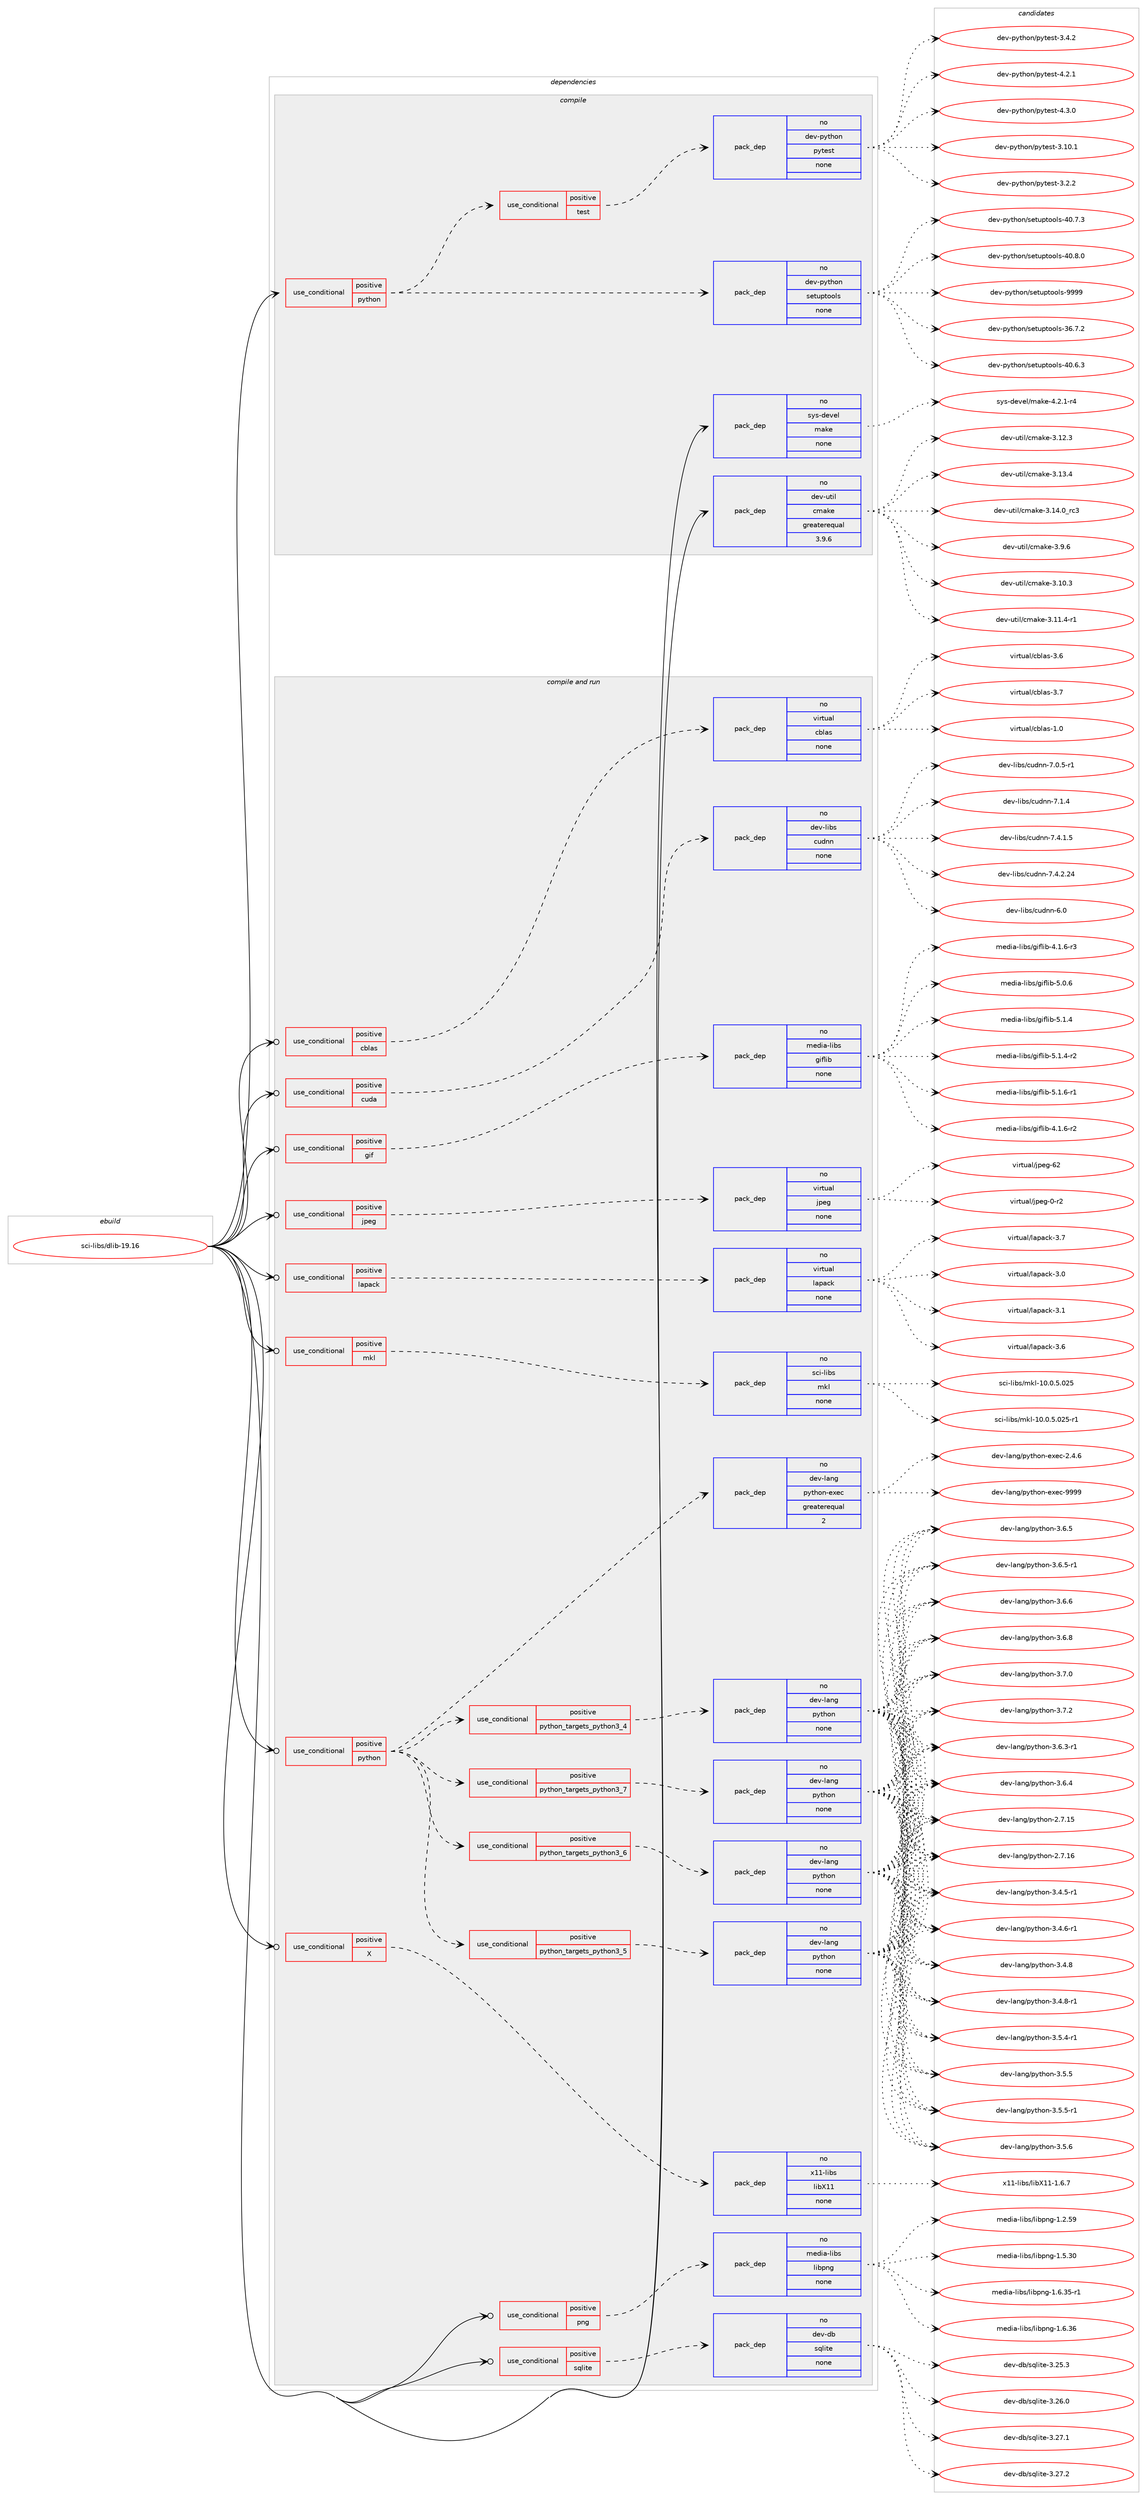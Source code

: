 digraph prolog {

# *************
# Graph options
# *************

newrank=true;
concentrate=true;
compound=true;
graph [rankdir=LR,fontname=Helvetica,fontsize=10,ranksep=1.5];#, ranksep=2.5, nodesep=0.2];
edge  [arrowhead=vee];
node  [fontname=Helvetica,fontsize=10];

# **********
# The ebuild
# **********

subgraph cluster_leftcol {
color=gray;
rank=same;
label=<<i>ebuild</i>>;
id [label="sci-libs/dlib-19.16", color=red, width=4, href="../sci-libs/dlib-19.16.svg"];
}

# ****************
# The dependencies
# ****************

subgraph cluster_midcol {
color=gray;
label=<<i>dependencies</i>>;
subgraph cluster_compile {
fillcolor="#eeeeee";
style=filled;
label=<<i>compile</i>>;
subgraph cond453194 {
dependency1692917 [label=<<TABLE BORDER="0" CELLBORDER="1" CELLSPACING="0" CELLPADDING="4"><TR><TD ROWSPAN="3" CELLPADDING="10">use_conditional</TD></TR><TR><TD>positive</TD></TR><TR><TD>python</TD></TR></TABLE>>, shape=none, color=red];
subgraph pack1211989 {
dependency1692918 [label=<<TABLE BORDER="0" CELLBORDER="1" CELLSPACING="0" CELLPADDING="4" WIDTH="220"><TR><TD ROWSPAN="6" CELLPADDING="30">pack_dep</TD></TR><TR><TD WIDTH="110">no</TD></TR><TR><TD>dev-python</TD></TR><TR><TD>setuptools</TD></TR><TR><TD>none</TD></TR><TR><TD></TD></TR></TABLE>>, shape=none, color=blue];
}
dependency1692917:e -> dependency1692918:w [weight=20,style="dashed",arrowhead="vee"];
subgraph cond453195 {
dependency1692919 [label=<<TABLE BORDER="0" CELLBORDER="1" CELLSPACING="0" CELLPADDING="4"><TR><TD ROWSPAN="3" CELLPADDING="10">use_conditional</TD></TR><TR><TD>positive</TD></TR><TR><TD>test</TD></TR></TABLE>>, shape=none, color=red];
subgraph pack1211990 {
dependency1692920 [label=<<TABLE BORDER="0" CELLBORDER="1" CELLSPACING="0" CELLPADDING="4" WIDTH="220"><TR><TD ROWSPAN="6" CELLPADDING="30">pack_dep</TD></TR><TR><TD WIDTH="110">no</TD></TR><TR><TD>dev-python</TD></TR><TR><TD>pytest</TD></TR><TR><TD>none</TD></TR><TR><TD></TD></TR></TABLE>>, shape=none, color=blue];
}
dependency1692919:e -> dependency1692920:w [weight=20,style="dashed",arrowhead="vee"];
}
dependency1692917:e -> dependency1692919:w [weight=20,style="dashed",arrowhead="vee"];
}
id:e -> dependency1692917:w [weight=20,style="solid",arrowhead="vee"];
subgraph pack1211991 {
dependency1692921 [label=<<TABLE BORDER="0" CELLBORDER="1" CELLSPACING="0" CELLPADDING="4" WIDTH="220"><TR><TD ROWSPAN="6" CELLPADDING="30">pack_dep</TD></TR><TR><TD WIDTH="110">no</TD></TR><TR><TD>dev-util</TD></TR><TR><TD>cmake</TD></TR><TR><TD>greaterequal</TD></TR><TR><TD>3.9.6</TD></TR></TABLE>>, shape=none, color=blue];
}
id:e -> dependency1692921:w [weight=20,style="solid",arrowhead="vee"];
subgraph pack1211992 {
dependency1692922 [label=<<TABLE BORDER="0" CELLBORDER="1" CELLSPACING="0" CELLPADDING="4" WIDTH="220"><TR><TD ROWSPAN="6" CELLPADDING="30">pack_dep</TD></TR><TR><TD WIDTH="110">no</TD></TR><TR><TD>sys-devel</TD></TR><TR><TD>make</TD></TR><TR><TD>none</TD></TR><TR><TD></TD></TR></TABLE>>, shape=none, color=blue];
}
id:e -> dependency1692922:w [weight=20,style="solid",arrowhead="vee"];
}
subgraph cluster_compileandrun {
fillcolor="#eeeeee";
style=filled;
label=<<i>compile and run</i>>;
subgraph cond453196 {
dependency1692923 [label=<<TABLE BORDER="0" CELLBORDER="1" CELLSPACING="0" CELLPADDING="4"><TR><TD ROWSPAN="3" CELLPADDING="10">use_conditional</TD></TR><TR><TD>positive</TD></TR><TR><TD>X</TD></TR></TABLE>>, shape=none, color=red];
subgraph pack1211993 {
dependency1692924 [label=<<TABLE BORDER="0" CELLBORDER="1" CELLSPACING="0" CELLPADDING="4" WIDTH="220"><TR><TD ROWSPAN="6" CELLPADDING="30">pack_dep</TD></TR><TR><TD WIDTH="110">no</TD></TR><TR><TD>x11-libs</TD></TR><TR><TD>libX11</TD></TR><TR><TD>none</TD></TR><TR><TD></TD></TR></TABLE>>, shape=none, color=blue];
}
dependency1692923:e -> dependency1692924:w [weight=20,style="dashed",arrowhead="vee"];
}
id:e -> dependency1692923:w [weight=20,style="solid",arrowhead="odotvee"];
subgraph cond453197 {
dependency1692925 [label=<<TABLE BORDER="0" CELLBORDER="1" CELLSPACING="0" CELLPADDING="4"><TR><TD ROWSPAN="3" CELLPADDING="10">use_conditional</TD></TR><TR><TD>positive</TD></TR><TR><TD>cblas</TD></TR></TABLE>>, shape=none, color=red];
subgraph pack1211994 {
dependency1692926 [label=<<TABLE BORDER="0" CELLBORDER="1" CELLSPACING="0" CELLPADDING="4" WIDTH="220"><TR><TD ROWSPAN="6" CELLPADDING="30">pack_dep</TD></TR><TR><TD WIDTH="110">no</TD></TR><TR><TD>virtual</TD></TR><TR><TD>cblas</TD></TR><TR><TD>none</TD></TR><TR><TD></TD></TR></TABLE>>, shape=none, color=blue];
}
dependency1692925:e -> dependency1692926:w [weight=20,style="dashed",arrowhead="vee"];
}
id:e -> dependency1692925:w [weight=20,style="solid",arrowhead="odotvee"];
subgraph cond453198 {
dependency1692927 [label=<<TABLE BORDER="0" CELLBORDER="1" CELLSPACING="0" CELLPADDING="4"><TR><TD ROWSPAN="3" CELLPADDING="10">use_conditional</TD></TR><TR><TD>positive</TD></TR><TR><TD>cuda</TD></TR></TABLE>>, shape=none, color=red];
subgraph pack1211995 {
dependency1692928 [label=<<TABLE BORDER="0" CELLBORDER="1" CELLSPACING="0" CELLPADDING="4" WIDTH="220"><TR><TD ROWSPAN="6" CELLPADDING="30">pack_dep</TD></TR><TR><TD WIDTH="110">no</TD></TR><TR><TD>dev-libs</TD></TR><TR><TD>cudnn</TD></TR><TR><TD>none</TD></TR><TR><TD></TD></TR></TABLE>>, shape=none, color=blue];
}
dependency1692927:e -> dependency1692928:w [weight=20,style="dashed",arrowhead="vee"];
}
id:e -> dependency1692927:w [weight=20,style="solid",arrowhead="odotvee"];
subgraph cond453199 {
dependency1692929 [label=<<TABLE BORDER="0" CELLBORDER="1" CELLSPACING="0" CELLPADDING="4"><TR><TD ROWSPAN="3" CELLPADDING="10">use_conditional</TD></TR><TR><TD>positive</TD></TR><TR><TD>gif</TD></TR></TABLE>>, shape=none, color=red];
subgraph pack1211996 {
dependency1692930 [label=<<TABLE BORDER="0" CELLBORDER="1" CELLSPACING="0" CELLPADDING="4" WIDTH="220"><TR><TD ROWSPAN="6" CELLPADDING="30">pack_dep</TD></TR><TR><TD WIDTH="110">no</TD></TR><TR><TD>media-libs</TD></TR><TR><TD>giflib</TD></TR><TR><TD>none</TD></TR><TR><TD></TD></TR></TABLE>>, shape=none, color=blue];
}
dependency1692929:e -> dependency1692930:w [weight=20,style="dashed",arrowhead="vee"];
}
id:e -> dependency1692929:w [weight=20,style="solid",arrowhead="odotvee"];
subgraph cond453200 {
dependency1692931 [label=<<TABLE BORDER="0" CELLBORDER="1" CELLSPACING="0" CELLPADDING="4"><TR><TD ROWSPAN="3" CELLPADDING="10">use_conditional</TD></TR><TR><TD>positive</TD></TR><TR><TD>jpeg</TD></TR></TABLE>>, shape=none, color=red];
subgraph pack1211997 {
dependency1692932 [label=<<TABLE BORDER="0" CELLBORDER="1" CELLSPACING="0" CELLPADDING="4" WIDTH="220"><TR><TD ROWSPAN="6" CELLPADDING="30">pack_dep</TD></TR><TR><TD WIDTH="110">no</TD></TR><TR><TD>virtual</TD></TR><TR><TD>jpeg</TD></TR><TR><TD>none</TD></TR><TR><TD></TD></TR></TABLE>>, shape=none, color=blue];
}
dependency1692931:e -> dependency1692932:w [weight=20,style="dashed",arrowhead="vee"];
}
id:e -> dependency1692931:w [weight=20,style="solid",arrowhead="odotvee"];
subgraph cond453201 {
dependency1692933 [label=<<TABLE BORDER="0" CELLBORDER="1" CELLSPACING="0" CELLPADDING="4"><TR><TD ROWSPAN="3" CELLPADDING="10">use_conditional</TD></TR><TR><TD>positive</TD></TR><TR><TD>lapack</TD></TR></TABLE>>, shape=none, color=red];
subgraph pack1211998 {
dependency1692934 [label=<<TABLE BORDER="0" CELLBORDER="1" CELLSPACING="0" CELLPADDING="4" WIDTH="220"><TR><TD ROWSPAN="6" CELLPADDING="30">pack_dep</TD></TR><TR><TD WIDTH="110">no</TD></TR><TR><TD>virtual</TD></TR><TR><TD>lapack</TD></TR><TR><TD>none</TD></TR><TR><TD></TD></TR></TABLE>>, shape=none, color=blue];
}
dependency1692933:e -> dependency1692934:w [weight=20,style="dashed",arrowhead="vee"];
}
id:e -> dependency1692933:w [weight=20,style="solid",arrowhead="odotvee"];
subgraph cond453202 {
dependency1692935 [label=<<TABLE BORDER="0" CELLBORDER="1" CELLSPACING="0" CELLPADDING="4"><TR><TD ROWSPAN="3" CELLPADDING="10">use_conditional</TD></TR><TR><TD>positive</TD></TR><TR><TD>mkl</TD></TR></TABLE>>, shape=none, color=red];
subgraph pack1211999 {
dependency1692936 [label=<<TABLE BORDER="0" CELLBORDER="1" CELLSPACING="0" CELLPADDING="4" WIDTH="220"><TR><TD ROWSPAN="6" CELLPADDING="30">pack_dep</TD></TR><TR><TD WIDTH="110">no</TD></TR><TR><TD>sci-libs</TD></TR><TR><TD>mkl</TD></TR><TR><TD>none</TD></TR><TR><TD></TD></TR></TABLE>>, shape=none, color=blue];
}
dependency1692935:e -> dependency1692936:w [weight=20,style="dashed",arrowhead="vee"];
}
id:e -> dependency1692935:w [weight=20,style="solid",arrowhead="odotvee"];
subgraph cond453203 {
dependency1692937 [label=<<TABLE BORDER="0" CELLBORDER="1" CELLSPACING="0" CELLPADDING="4"><TR><TD ROWSPAN="3" CELLPADDING="10">use_conditional</TD></TR><TR><TD>positive</TD></TR><TR><TD>png</TD></TR></TABLE>>, shape=none, color=red];
subgraph pack1212000 {
dependency1692938 [label=<<TABLE BORDER="0" CELLBORDER="1" CELLSPACING="0" CELLPADDING="4" WIDTH="220"><TR><TD ROWSPAN="6" CELLPADDING="30">pack_dep</TD></TR><TR><TD WIDTH="110">no</TD></TR><TR><TD>media-libs</TD></TR><TR><TD>libpng</TD></TR><TR><TD>none</TD></TR><TR><TD></TD></TR></TABLE>>, shape=none, color=blue];
}
dependency1692937:e -> dependency1692938:w [weight=20,style="dashed",arrowhead="vee"];
}
id:e -> dependency1692937:w [weight=20,style="solid",arrowhead="odotvee"];
subgraph cond453204 {
dependency1692939 [label=<<TABLE BORDER="0" CELLBORDER="1" CELLSPACING="0" CELLPADDING="4"><TR><TD ROWSPAN="3" CELLPADDING="10">use_conditional</TD></TR><TR><TD>positive</TD></TR><TR><TD>python</TD></TR></TABLE>>, shape=none, color=red];
subgraph cond453205 {
dependency1692940 [label=<<TABLE BORDER="0" CELLBORDER="1" CELLSPACING="0" CELLPADDING="4"><TR><TD ROWSPAN="3" CELLPADDING="10">use_conditional</TD></TR><TR><TD>positive</TD></TR><TR><TD>python_targets_python3_4</TD></TR></TABLE>>, shape=none, color=red];
subgraph pack1212001 {
dependency1692941 [label=<<TABLE BORDER="0" CELLBORDER="1" CELLSPACING="0" CELLPADDING="4" WIDTH="220"><TR><TD ROWSPAN="6" CELLPADDING="30">pack_dep</TD></TR><TR><TD WIDTH="110">no</TD></TR><TR><TD>dev-lang</TD></TR><TR><TD>python</TD></TR><TR><TD>none</TD></TR><TR><TD></TD></TR></TABLE>>, shape=none, color=blue];
}
dependency1692940:e -> dependency1692941:w [weight=20,style="dashed",arrowhead="vee"];
}
dependency1692939:e -> dependency1692940:w [weight=20,style="dashed",arrowhead="vee"];
subgraph cond453206 {
dependency1692942 [label=<<TABLE BORDER="0" CELLBORDER="1" CELLSPACING="0" CELLPADDING="4"><TR><TD ROWSPAN="3" CELLPADDING="10">use_conditional</TD></TR><TR><TD>positive</TD></TR><TR><TD>python_targets_python3_5</TD></TR></TABLE>>, shape=none, color=red];
subgraph pack1212002 {
dependency1692943 [label=<<TABLE BORDER="0" CELLBORDER="1" CELLSPACING="0" CELLPADDING="4" WIDTH="220"><TR><TD ROWSPAN="6" CELLPADDING="30">pack_dep</TD></TR><TR><TD WIDTH="110">no</TD></TR><TR><TD>dev-lang</TD></TR><TR><TD>python</TD></TR><TR><TD>none</TD></TR><TR><TD></TD></TR></TABLE>>, shape=none, color=blue];
}
dependency1692942:e -> dependency1692943:w [weight=20,style="dashed",arrowhead="vee"];
}
dependency1692939:e -> dependency1692942:w [weight=20,style="dashed",arrowhead="vee"];
subgraph cond453207 {
dependency1692944 [label=<<TABLE BORDER="0" CELLBORDER="1" CELLSPACING="0" CELLPADDING="4"><TR><TD ROWSPAN="3" CELLPADDING="10">use_conditional</TD></TR><TR><TD>positive</TD></TR><TR><TD>python_targets_python3_6</TD></TR></TABLE>>, shape=none, color=red];
subgraph pack1212003 {
dependency1692945 [label=<<TABLE BORDER="0" CELLBORDER="1" CELLSPACING="0" CELLPADDING="4" WIDTH="220"><TR><TD ROWSPAN="6" CELLPADDING="30">pack_dep</TD></TR><TR><TD WIDTH="110">no</TD></TR><TR><TD>dev-lang</TD></TR><TR><TD>python</TD></TR><TR><TD>none</TD></TR><TR><TD></TD></TR></TABLE>>, shape=none, color=blue];
}
dependency1692944:e -> dependency1692945:w [weight=20,style="dashed",arrowhead="vee"];
}
dependency1692939:e -> dependency1692944:w [weight=20,style="dashed",arrowhead="vee"];
subgraph cond453208 {
dependency1692946 [label=<<TABLE BORDER="0" CELLBORDER="1" CELLSPACING="0" CELLPADDING="4"><TR><TD ROWSPAN="3" CELLPADDING="10">use_conditional</TD></TR><TR><TD>positive</TD></TR><TR><TD>python_targets_python3_7</TD></TR></TABLE>>, shape=none, color=red];
subgraph pack1212004 {
dependency1692947 [label=<<TABLE BORDER="0" CELLBORDER="1" CELLSPACING="0" CELLPADDING="4" WIDTH="220"><TR><TD ROWSPAN="6" CELLPADDING="30">pack_dep</TD></TR><TR><TD WIDTH="110">no</TD></TR><TR><TD>dev-lang</TD></TR><TR><TD>python</TD></TR><TR><TD>none</TD></TR><TR><TD></TD></TR></TABLE>>, shape=none, color=blue];
}
dependency1692946:e -> dependency1692947:w [weight=20,style="dashed",arrowhead="vee"];
}
dependency1692939:e -> dependency1692946:w [weight=20,style="dashed",arrowhead="vee"];
subgraph pack1212005 {
dependency1692948 [label=<<TABLE BORDER="0" CELLBORDER="1" CELLSPACING="0" CELLPADDING="4" WIDTH="220"><TR><TD ROWSPAN="6" CELLPADDING="30">pack_dep</TD></TR><TR><TD WIDTH="110">no</TD></TR><TR><TD>dev-lang</TD></TR><TR><TD>python-exec</TD></TR><TR><TD>greaterequal</TD></TR><TR><TD>2</TD></TR></TABLE>>, shape=none, color=blue];
}
dependency1692939:e -> dependency1692948:w [weight=20,style="dashed",arrowhead="vee"];
}
id:e -> dependency1692939:w [weight=20,style="solid",arrowhead="odotvee"];
subgraph cond453209 {
dependency1692949 [label=<<TABLE BORDER="0" CELLBORDER="1" CELLSPACING="0" CELLPADDING="4"><TR><TD ROWSPAN="3" CELLPADDING="10">use_conditional</TD></TR><TR><TD>positive</TD></TR><TR><TD>sqlite</TD></TR></TABLE>>, shape=none, color=red];
subgraph pack1212006 {
dependency1692950 [label=<<TABLE BORDER="0" CELLBORDER="1" CELLSPACING="0" CELLPADDING="4" WIDTH="220"><TR><TD ROWSPAN="6" CELLPADDING="30">pack_dep</TD></TR><TR><TD WIDTH="110">no</TD></TR><TR><TD>dev-db</TD></TR><TR><TD>sqlite</TD></TR><TR><TD>none</TD></TR><TR><TD></TD></TR></TABLE>>, shape=none, color=blue];
}
dependency1692949:e -> dependency1692950:w [weight=20,style="dashed",arrowhead="vee"];
}
id:e -> dependency1692949:w [weight=20,style="solid",arrowhead="odotvee"];
}
subgraph cluster_run {
fillcolor="#eeeeee";
style=filled;
label=<<i>run</i>>;
}
}

# **************
# The candidates
# **************

subgraph cluster_choices {
rank=same;
color=gray;
label=<<i>candidates</i>>;

subgraph choice1211989 {
color=black;
nodesep=1;
choice100101118451121211161041111104711510111611711211611111110811545515446554650 [label="dev-python/setuptools-36.7.2", color=red, width=4,href="../dev-python/setuptools-36.7.2.svg"];
choice100101118451121211161041111104711510111611711211611111110811545524846544651 [label="dev-python/setuptools-40.6.3", color=red, width=4,href="../dev-python/setuptools-40.6.3.svg"];
choice100101118451121211161041111104711510111611711211611111110811545524846554651 [label="dev-python/setuptools-40.7.3", color=red, width=4,href="../dev-python/setuptools-40.7.3.svg"];
choice100101118451121211161041111104711510111611711211611111110811545524846564648 [label="dev-python/setuptools-40.8.0", color=red, width=4,href="../dev-python/setuptools-40.8.0.svg"];
choice10010111845112121116104111110471151011161171121161111111081154557575757 [label="dev-python/setuptools-9999", color=red, width=4,href="../dev-python/setuptools-9999.svg"];
dependency1692918:e -> choice100101118451121211161041111104711510111611711211611111110811545515446554650:w [style=dotted,weight="100"];
dependency1692918:e -> choice100101118451121211161041111104711510111611711211611111110811545524846544651:w [style=dotted,weight="100"];
dependency1692918:e -> choice100101118451121211161041111104711510111611711211611111110811545524846554651:w [style=dotted,weight="100"];
dependency1692918:e -> choice100101118451121211161041111104711510111611711211611111110811545524846564648:w [style=dotted,weight="100"];
dependency1692918:e -> choice10010111845112121116104111110471151011161171121161111111081154557575757:w [style=dotted,weight="100"];
}
subgraph choice1211990 {
color=black;
nodesep=1;
choice100101118451121211161041111104711212111610111511645514649484649 [label="dev-python/pytest-3.10.1", color=red, width=4,href="../dev-python/pytest-3.10.1.svg"];
choice1001011184511212111610411111047112121116101115116455146504650 [label="dev-python/pytest-3.2.2", color=red, width=4,href="../dev-python/pytest-3.2.2.svg"];
choice1001011184511212111610411111047112121116101115116455146524650 [label="dev-python/pytest-3.4.2", color=red, width=4,href="../dev-python/pytest-3.4.2.svg"];
choice1001011184511212111610411111047112121116101115116455246504649 [label="dev-python/pytest-4.2.1", color=red, width=4,href="../dev-python/pytest-4.2.1.svg"];
choice1001011184511212111610411111047112121116101115116455246514648 [label="dev-python/pytest-4.3.0", color=red, width=4,href="../dev-python/pytest-4.3.0.svg"];
dependency1692920:e -> choice100101118451121211161041111104711212111610111511645514649484649:w [style=dotted,weight="100"];
dependency1692920:e -> choice1001011184511212111610411111047112121116101115116455146504650:w [style=dotted,weight="100"];
dependency1692920:e -> choice1001011184511212111610411111047112121116101115116455146524650:w [style=dotted,weight="100"];
dependency1692920:e -> choice1001011184511212111610411111047112121116101115116455246504649:w [style=dotted,weight="100"];
dependency1692920:e -> choice1001011184511212111610411111047112121116101115116455246514648:w [style=dotted,weight="100"];
}
subgraph choice1211991 {
color=black;
nodesep=1;
choice1001011184511711610510847991099710710145514649484651 [label="dev-util/cmake-3.10.3", color=red, width=4,href="../dev-util/cmake-3.10.3.svg"];
choice10010111845117116105108479910997107101455146494946524511449 [label="dev-util/cmake-3.11.4-r1", color=red, width=4,href="../dev-util/cmake-3.11.4-r1.svg"];
choice1001011184511711610510847991099710710145514649504651 [label="dev-util/cmake-3.12.3", color=red, width=4,href="../dev-util/cmake-3.12.3.svg"];
choice1001011184511711610510847991099710710145514649514652 [label="dev-util/cmake-3.13.4", color=red, width=4,href="../dev-util/cmake-3.13.4.svg"];
choice1001011184511711610510847991099710710145514649524648951149951 [label="dev-util/cmake-3.14.0_rc3", color=red, width=4,href="../dev-util/cmake-3.14.0_rc3.svg"];
choice10010111845117116105108479910997107101455146574654 [label="dev-util/cmake-3.9.6", color=red, width=4,href="../dev-util/cmake-3.9.6.svg"];
dependency1692921:e -> choice1001011184511711610510847991099710710145514649484651:w [style=dotted,weight="100"];
dependency1692921:e -> choice10010111845117116105108479910997107101455146494946524511449:w [style=dotted,weight="100"];
dependency1692921:e -> choice1001011184511711610510847991099710710145514649504651:w [style=dotted,weight="100"];
dependency1692921:e -> choice1001011184511711610510847991099710710145514649514652:w [style=dotted,weight="100"];
dependency1692921:e -> choice1001011184511711610510847991099710710145514649524648951149951:w [style=dotted,weight="100"];
dependency1692921:e -> choice10010111845117116105108479910997107101455146574654:w [style=dotted,weight="100"];
}
subgraph choice1211992 {
color=black;
nodesep=1;
choice1151211154510010111810110847109971071014552465046494511452 [label="sys-devel/make-4.2.1-r4", color=red, width=4,href="../sys-devel/make-4.2.1-r4.svg"];
dependency1692922:e -> choice1151211154510010111810110847109971071014552465046494511452:w [style=dotted,weight="100"];
}
subgraph choice1211993 {
color=black;
nodesep=1;
choice120494945108105981154710810598884949454946544655 [label="x11-libs/libX11-1.6.7", color=red, width=4,href="../x11-libs/libX11-1.6.7.svg"];
dependency1692924:e -> choice120494945108105981154710810598884949454946544655:w [style=dotted,weight="100"];
}
subgraph choice1211994 {
color=black;
nodesep=1;
choice118105114116117971084799981089711545494648 [label="virtual/cblas-1.0", color=red, width=4,href="../virtual/cblas-1.0.svg"];
choice118105114116117971084799981089711545514654 [label="virtual/cblas-3.6", color=red, width=4,href="../virtual/cblas-3.6.svg"];
choice118105114116117971084799981089711545514655 [label="virtual/cblas-3.7", color=red, width=4,href="../virtual/cblas-3.7.svg"];
dependency1692926:e -> choice118105114116117971084799981089711545494648:w [style=dotted,weight="100"];
dependency1692926:e -> choice118105114116117971084799981089711545514654:w [style=dotted,weight="100"];
dependency1692926:e -> choice118105114116117971084799981089711545514655:w [style=dotted,weight="100"];
}
subgraph choice1211995 {
color=black;
nodesep=1;
choice1001011184510810598115479911710011011045544648 [label="dev-libs/cudnn-6.0", color=red, width=4,href="../dev-libs/cudnn-6.0.svg"];
choice100101118451081059811547991171001101104555464846534511449 [label="dev-libs/cudnn-7.0.5-r1", color=red, width=4,href="../dev-libs/cudnn-7.0.5-r1.svg"];
choice10010111845108105981154799117100110110455546494652 [label="dev-libs/cudnn-7.1.4", color=red, width=4,href="../dev-libs/cudnn-7.1.4.svg"];
choice100101118451081059811547991171001101104555465246494653 [label="dev-libs/cudnn-7.4.1.5", color=red, width=4,href="../dev-libs/cudnn-7.4.1.5.svg"];
choice10010111845108105981154799117100110110455546524650465052 [label="dev-libs/cudnn-7.4.2.24", color=red, width=4,href="../dev-libs/cudnn-7.4.2.24.svg"];
dependency1692928:e -> choice1001011184510810598115479911710011011045544648:w [style=dotted,weight="100"];
dependency1692928:e -> choice100101118451081059811547991171001101104555464846534511449:w [style=dotted,weight="100"];
dependency1692928:e -> choice10010111845108105981154799117100110110455546494652:w [style=dotted,weight="100"];
dependency1692928:e -> choice100101118451081059811547991171001101104555465246494653:w [style=dotted,weight="100"];
dependency1692928:e -> choice10010111845108105981154799117100110110455546524650465052:w [style=dotted,weight="100"];
}
subgraph choice1211996 {
color=black;
nodesep=1;
choice10910110010597451081059811547103105102108105984552464946544511450 [label="media-libs/giflib-4.1.6-r2", color=red, width=4,href="../media-libs/giflib-4.1.6-r2.svg"];
choice10910110010597451081059811547103105102108105984552464946544511451 [label="media-libs/giflib-4.1.6-r3", color=red, width=4,href="../media-libs/giflib-4.1.6-r3.svg"];
choice1091011001059745108105981154710310510210810598455346484654 [label="media-libs/giflib-5.0.6", color=red, width=4,href="../media-libs/giflib-5.0.6.svg"];
choice1091011001059745108105981154710310510210810598455346494652 [label="media-libs/giflib-5.1.4", color=red, width=4,href="../media-libs/giflib-5.1.4.svg"];
choice10910110010597451081059811547103105102108105984553464946524511450 [label="media-libs/giflib-5.1.4-r2", color=red, width=4,href="../media-libs/giflib-5.1.4-r2.svg"];
choice10910110010597451081059811547103105102108105984553464946544511449 [label="media-libs/giflib-5.1.6-r1", color=red, width=4,href="../media-libs/giflib-5.1.6-r1.svg"];
dependency1692930:e -> choice10910110010597451081059811547103105102108105984552464946544511450:w [style=dotted,weight="100"];
dependency1692930:e -> choice10910110010597451081059811547103105102108105984552464946544511451:w [style=dotted,weight="100"];
dependency1692930:e -> choice1091011001059745108105981154710310510210810598455346484654:w [style=dotted,weight="100"];
dependency1692930:e -> choice1091011001059745108105981154710310510210810598455346494652:w [style=dotted,weight="100"];
dependency1692930:e -> choice10910110010597451081059811547103105102108105984553464946524511450:w [style=dotted,weight="100"];
dependency1692930:e -> choice10910110010597451081059811547103105102108105984553464946544511449:w [style=dotted,weight="100"];
}
subgraph choice1211997 {
color=black;
nodesep=1;
choice118105114116117971084710611210110345484511450 [label="virtual/jpeg-0-r2", color=red, width=4,href="../virtual/jpeg-0-r2.svg"];
choice1181051141161179710847106112101103455450 [label="virtual/jpeg-62", color=red, width=4,href="../virtual/jpeg-62.svg"];
dependency1692932:e -> choice118105114116117971084710611210110345484511450:w [style=dotted,weight="100"];
dependency1692932:e -> choice1181051141161179710847106112101103455450:w [style=dotted,weight="100"];
}
subgraph choice1211998 {
color=black;
nodesep=1;
choice118105114116117971084710897112979910745514648 [label="virtual/lapack-3.0", color=red, width=4,href="../virtual/lapack-3.0.svg"];
choice118105114116117971084710897112979910745514649 [label="virtual/lapack-3.1", color=red, width=4,href="../virtual/lapack-3.1.svg"];
choice118105114116117971084710897112979910745514654 [label="virtual/lapack-3.6", color=red, width=4,href="../virtual/lapack-3.6.svg"];
choice118105114116117971084710897112979910745514655 [label="virtual/lapack-3.7", color=red, width=4,href="../virtual/lapack-3.7.svg"];
dependency1692934:e -> choice118105114116117971084710897112979910745514648:w [style=dotted,weight="100"];
dependency1692934:e -> choice118105114116117971084710897112979910745514649:w [style=dotted,weight="100"];
dependency1692934:e -> choice118105114116117971084710897112979910745514654:w [style=dotted,weight="100"];
dependency1692934:e -> choice118105114116117971084710897112979910745514655:w [style=dotted,weight="100"];
}
subgraph choice1211999 {
color=black;
nodesep=1;
choice115991054510810598115471091071084549484648465346485053 [label="sci-libs/mkl-10.0.5.025", color=red, width=4,href="../sci-libs/mkl-10.0.5.025.svg"];
choice1159910545108105981154710910710845494846484653464850534511449 [label="sci-libs/mkl-10.0.5.025-r1", color=red, width=4,href="../sci-libs/mkl-10.0.5.025-r1.svg"];
dependency1692936:e -> choice115991054510810598115471091071084549484648465346485053:w [style=dotted,weight="100"];
dependency1692936:e -> choice1159910545108105981154710910710845494846484653464850534511449:w [style=dotted,weight="100"];
}
subgraph choice1212000 {
color=black;
nodesep=1;
choice109101100105974510810598115471081059811211010345494650465357 [label="media-libs/libpng-1.2.59", color=red, width=4,href="../media-libs/libpng-1.2.59.svg"];
choice109101100105974510810598115471081059811211010345494653465148 [label="media-libs/libpng-1.5.30", color=red, width=4,href="../media-libs/libpng-1.5.30.svg"];
choice1091011001059745108105981154710810598112110103454946544651534511449 [label="media-libs/libpng-1.6.35-r1", color=red, width=4,href="../media-libs/libpng-1.6.35-r1.svg"];
choice109101100105974510810598115471081059811211010345494654465154 [label="media-libs/libpng-1.6.36", color=red, width=4,href="../media-libs/libpng-1.6.36.svg"];
dependency1692938:e -> choice109101100105974510810598115471081059811211010345494650465357:w [style=dotted,weight="100"];
dependency1692938:e -> choice109101100105974510810598115471081059811211010345494653465148:w [style=dotted,weight="100"];
dependency1692938:e -> choice1091011001059745108105981154710810598112110103454946544651534511449:w [style=dotted,weight="100"];
dependency1692938:e -> choice109101100105974510810598115471081059811211010345494654465154:w [style=dotted,weight="100"];
}
subgraph choice1212001 {
color=black;
nodesep=1;
choice10010111845108971101034711212111610411111045504655464953 [label="dev-lang/python-2.7.15", color=red, width=4,href="../dev-lang/python-2.7.15.svg"];
choice10010111845108971101034711212111610411111045504655464954 [label="dev-lang/python-2.7.16", color=red, width=4,href="../dev-lang/python-2.7.16.svg"];
choice1001011184510897110103471121211161041111104551465246534511449 [label="dev-lang/python-3.4.5-r1", color=red, width=4,href="../dev-lang/python-3.4.5-r1.svg"];
choice1001011184510897110103471121211161041111104551465246544511449 [label="dev-lang/python-3.4.6-r1", color=red, width=4,href="../dev-lang/python-3.4.6-r1.svg"];
choice100101118451089711010347112121116104111110455146524656 [label="dev-lang/python-3.4.8", color=red, width=4,href="../dev-lang/python-3.4.8.svg"];
choice1001011184510897110103471121211161041111104551465246564511449 [label="dev-lang/python-3.4.8-r1", color=red, width=4,href="../dev-lang/python-3.4.8-r1.svg"];
choice1001011184510897110103471121211161041111104551465346524511449 [label="dev-lang/python-3.5.4-r1", color=red, width=4,href="../dev-lang/python-3.5.4-r1.svg"];
choice100101118451089711010347112121116104111110455146534653 [label="dev-lang/python-3.5.5", color=red, width=4,href="../dev-lang/python-3.5.5.svg"];
choice1001011184510897110103471121211161041111104551465346534511449 [label="dev-lang/python-3.5.5-r1", color=red, width=4,href="../dev-lang/python-3.5.5-r1.svg"];
choice100101118451089711010347112121116104111110455146534654 [label="dev-lang/python-3.5.6", color=red, width=4,href="../dev-lang/python-3.5.6.svg"];
choice1001011184510897110103471121211161041111104551465446514511449 [label="dev-lang/python-3.6.3-r1", color=red, width=4,href="../dev-lang/python-3.6.3-r1.svg"];
choice100101118451089711010347112121116104111110455146544652 [label="dev-lang/python-3.6.4", color=red, width=4,href="../dev-lang/python-3.6.4.svg"];
choice100101118451089711010347112121116104111110455146544653 [label="dev-lang/python-3.6.5", color=red, width=4,href="../dev-lang/python-3.6.5.svg"];
choice1001011184510897110103471121211161041111104551465446534511449 [label="dev-lang/python-3.6.5-r1", color=red, width=4,href="../dev-lang/python-3.6.5-r1.svg"];
choice100101118451089711010347112121116104111110455146544654 [label="dev-lang/python-3.6.6", color=red, width=4,href="../dev-lang/python-3.6.6.svg"];
choice100101118451089711010347112121116104111110455146544656 [label="dev-lang/python-3.6.8", color=red, width=4,href="../dev-lang/python-3.6.8.svg"];
choice100101118451089711010347112121116104111110455146554648 [label="dev-lang/python-3.7.0", color=red, width=4,href="../dev-lang/python-3.7.0.svg"];
choice100101118451089711010347112121116104111110455146554650 [label="dev-lang/python-3.7.2", color=red, width=4,href="../dev-lang/python-3.7.2.svg"];
dependency1692941:e -> choice10010111845108971101034711212111610411111045504655464953:w [style=dotted,weight="100"];
dependency1692941:e -> choice10010111845108971101034711212111610411111045504655464954:w [style=dotted,weight="100"];
dependency1692941:e -> choice1001011184510897110103471121211161041111104551465246534511449:w [style=dotted,weight="100"];
dependency1692941:e -> choice1001011184510897110103471121211161041111104551465246544511449:w [style=dotted,weight="100"];
dependency1692941:e -> choice100101118451089711010347112121116104111110455146524656:w [style=dotted,weight="100"];
dependency1692941:e -> choice1001011184510897110103471121211161041111104551465246564511449:w [style=dotted,weight="100"];
dependency1692941:e -> choice1001011184510897110103471121211161041111104551465346524511449:w [style=dotted,weight="100"];
dependency1692941:e -> choice100101118451089711010347112121116104111110455146534653:w [style=dotted,weight="100"];
dependency1692941:e -> choice1001011184510897110103471121211161041111104551465346534511449:w [style=dotted,weight="100"];
dependency1692941:e -> choice100101118451089711010347112121116104111110455146534654:w [style=dotted,weight="100"];
dependency1692941:e -> choice1001011184510897110103471121211161041111104551465446514511449:w [style=dotted,weight="100"];
dependency1692941:e -> choice100101118451089711010347112121116104111110455146544652:w [style=dotted,weight="100"];
dependency1692941:e -> choice100101118451089711010347112121116104111110455146544653:w [style=dotted,weight="100"];
dependency1692941:e -> choice1001011184510897110103471121211161041111104551465446534511449:w [style=dotted,weight="100"];
dependency1692941:e -> choice100101118451089711010347112121116104111110455146544654:w [style=dotted,weight="100"];
dependency1692941:e -> choice100101118451089711010347112121116104111110455146544656:w [style=dotted,weight="100"];
dependency1692941:e -> choice100101118451089711010347112121116104111110455146554648:w [style=dotted,weight="100"];
dependency1692941:e -> choice100101118451089711010347112121116104111110455146554650:w [style=dotted,weight="100"];
}
subgraph choice1212002 {
color=black;
nodesep=1;
choice10010111845108971101034711212111610411111045504655464953 [label="dev-lang/python-2.7.15", color=red, width=4,href="../dev-lang/python-2.7.15.svg"];
choice10010111845108971101034711212111610411111045504655464954 [label="dev-lang/python-2.7.16", color=red, width=4,href="../dev-lang/python-2.7.16.svg"];
choice1001011184510897110103471121211161041111104551465246534511449 [label="dev-lang/python-3.4.5-r1", color=red, width=4,href="../dev-lang/python-3.4.5-r1.svg"];
choice1001011184510897110103471121211161041111104551465246544511449 [label="dev-lang/python-3.4.6-r1", color=red, width=4,href="../dev-lang/python-3.4.6-r1.svg"];
choice100101118451089711010347112121116104111110455146524656 [label="dev-lang/python-3.4.8", color=red, width=4,href="../dev-lang/python-3.4.8.svg"];
choice1001011184510897110103471121211161041111104551465246564511449 [label="dev-lang/python-3.4.8-r1", color=red, width=4,href="../dev-lang/python-3.4.8-r1.svg"];
choice1001011184510897110103471121211161041111104551465346524511449 [label="dev-lang/python-3.5.4-r1", color=red, width=4,href="../dev-lang/python-3.5.4-r1.svg"];
choice100101118451089711010347112121116104111110455146534653 [label="dev-lang/python-3.5.5", color=red, width=4,href="../dev-lang/python-3.5.5.svg"];
choice1001011184510897110103471121211161041111104551465346534511449 [label="dev-lang/python-3.5.5-r1", color=red, width=4,href="../dev-lang/python-3.5.5-r1.svg"];
choice100101118451089711010347112121116104111110455146534654 [label="dev-lang/python-3.5.6", color=red, width=4,href="../dev-lang/python-3.5.6.svg"];
choice1001011184510897110103471121211161041111104551465446514511449 [label="dev-lang/python-3.6.3-r1", color=red, width=4,href="../dev-lang/python-3.6.3-r1.svg"];
choice100101118451089711010347112121116104111110455146544652 [label="dev-lang/python-3.6.4", color=red, width=4,href="../dev-lang/python-3.6.4.svg"];
choice100101118451089711010347112121116104111110455146544653 [label="dev-lang/python-3.6.5", color=red, width=4,href="../dev-lang/python-3.6.5.svg"];
choice1001011184510897110103471121211161041111104551465446534511449 [label="dev-lang/python-3.6.5-r1", color=red, width=4,href="../dev-lang/python-3.6.5-r1.svg"];
choice100101118451089711010347112121116104111110455146544654 [label="dev-lang/python-3.6.6", color=red, width=4,href="../dev-lang/python-3.6.6.svg"];
choice100101118451089711010347112121116104111110455146544656 [label="dev-lang/python-3.6.8", color=red, width=4,href="../dev-lang/python-3.6.8.svg"];
choice100101118451089711010347112121116104111110455146554648 [label="dev-lang/python-3.7.0", color=red, width=4,href="../dev-lang/python-3.7.0.svg"];
choice100101118451089711010347112121116104111110455146554650 [label="dev-lang/python-3.7.2", color=red, width=4,href="../dev-lang/python-3.7.2.svg"];
dependency1692943:e -> choice10010111845108971101034711212111610411111045504655464953:w [style=dotted,weight="100"];
dependency1692943:e -> choice10010111845108971101034711212111610411111045504655464954:w [style=dotted,weight="100"];
dependency1692943:e -> choice1001011184510897110103471121211161041111104551465246534511449:w [style=dotted,weight="100"];
dependency1692943:e -> choice1001011184510897110103471121211161041111104551465246544511449:w [style=dotted,weight="100"];
dependency1692943:e -> choice100101118451089711010347112121116104111110455146524656:w [style=dotted,weight="100"];
dependency1692943:e -> choice1001011184510897110103471121211161041111104551465246564511449:w [style=dotted,weight="100"];
dependency1692943:e -> choice1001011184510897110103471121211161041111104551465346524511449:w [style=dotted,weight="100"];
dependency1692943:e -> choice100101118451089711010347112121116104111110455146534653:w [style=dotted,weight="100"];
dependency1692943:e -> choice1001011184510897110103471121211161041111104551465346534511449:w [style=dotted,weight="100"];
dependency1692943:e -> choice100101118451089711010347112121116104111110455146534654:w [style=dotted,weight="100"];
dependency1692943:e -> choice1001011184510897110103471121211161041111104551465446514511449:w [style=dotted,weight="100"];
dependency1692943:e -> choice100101118451089711010347112121116104111110455146544652:w [style=dotted,weight="100"];
dependency1692943:e -> choice100101118451089711010347112121116104111110455146544653:w [style=dotted,weight="100"];
dependency1692943:e -> choice1001011184510897110103471121211161041111104551465446534511449:w [style=dotted,weight="100"];
dependency1692943:e -> choice100101118451089711010347112121116104111110455146544654:w [style=dotted,weight="100"];
dependency1692943:e -> choice100101118451089711010347112121116104111110455146544656:w [style=dotted,weight="100"];
dependency1692943:e -> choice100101118451089711010347112121116104111110455146554648:w [style=dotted,weight="100"];
dependency1692943:e -> choice100101118451089711010347112121116104111110455146554650:w [style=dotted,weight="100"];
}
subgraph choice1212003 {
color=black;
nodesep=1;
choice10010111845108971101034711212111610411111045504655464953 [label="dev-lang/python-2.7.15", color=red, width=4,href="../dev-lang/python-2.7.15.svg"];
choice10010111845108971101034711212111610411111045504655464954 [label="dev-lang/python-2.7.16", color=red, width=4,href="../dev-lang/python-2.7.16.svg"];
choice1001011184510897110103471121211161041111104551465246534511449 [label="dev-lang/python-3.4.5-r1", color=red, width=4,href="../dev-lang/python-3.4.5-r1.svg"];
choice1001011184510897110103471121211161041111104551465246544511449 [label="dev-lang/python-3.4.6-r1", color=red, width=4,href="../dev-lang/python-3.4.6-r1.svg"];
choice100101118451089711010347112121116104111110455146524656 [label="dev-lang/python-3.4.8", color=red, width=4,href="../dev-lang/python-3.4.8.svg"];
choice1001011184510897110103471121211161041111104551465246564511449 [label="dev-lang/python-3.4.8-r1", color=red, width=4,href="../dev-lang/python-3.4.8-r1.svg"];
choice1001011184510897110103471121211161041111104551465346524511449 [label="dev-lang/python-3.5.4-r1", color=red, width=4,href="../dev-lang/python-3.5.4-r1.svg"];
choice100101118451089711010347112121116104111110455146534653 [label="dev-lang/python-3.5.5", color=red, width=4,href="../dev-lang/python-3.5.5.svg"];
choice1001011184510897110103471121211161041111104551465346534511449 [label="dev-lang/python-3.5.5-r1", color=red, width=4,href="../dev-lang/python-3.5.5-r1.svg"];
choice100101118451089711010347112121116104111110455146534654 [label="dev-lang/python-3.5.6", color=red, width=4,href="../dev-lang/python-3.5.6.svg"];
choice1001011184510897110103471121211161041111104551465446514511449 [label="dev-lang/python-3.6.3-r1", color=red, width=4,href="../dev-lang/python-3.6.3-r1.svg"];
choice100101118451089711010347112121116104111110455146544652 [label="dev-lang/python-3.6.4", color=red, width=4,href="../dev-lang/python-3.6.4.svg"];
choice100101118451089711010347112121116104111110455146544653 [label="dev-lang/python-3.6.5", color=red, width=4,href="../dev-lang/python-3.6.5.svg"];
choice1001011184510897110103471121211161041111104551465446534511449 [label="dev-lang/python-3.6.5-r1", color=red, width=4,href="../dev-lang/python-3.6.5-r1.svg"];
choice100101118451089711010347112121116104111110455146544654 [label="dev-lang/python-3.6.6", color=red, width=4,href="../dev-lang/python-3.6.6.svg"];
choice100101118451089711010347112121116104111110455146544656 [label="dev-lang/python-3.6.8", color=red, width=4,href="../dev-lang/python-3.6.8.svg"];
choice100101118451089711010347112121116104111110455146554648 [label="dev-lang/python-3.7.0", color=red, width=4,href="../dev-lang/python-3.7.0.svg"];
choice100101118451089711010347112121116104111110455146554650 [label="dev-lang/python-3.7.2", color=red, width=4,href="../dev-lang/python-3.7.2.svg"];
dependency1692945:e -> choice10010111845108971101034711212111610411111045504655464953:w [style=dotted,weight="100"];
dependency1692945:e -> choice10010111845108971101034711212111610411111045504655464954:w [style=dotted,weight="100"];
dependency1692945:e -> choice1001011184510897110103471121211161041111104551465246534511449:w [style=dotted,weight="100"];
dependency1692945:e -> choice1001011184510897110103471121211161041111104551465246544511449:w [style=dotted,weight="100"];
dependency1692945:e -> choice100101118451089711010347112121116104111110455146524656:w [style=dotted,weight="100"];
dependency1692945:e -> choice1001011184510897110103471121211161041111104551465246564511449:w [style=dotted,weight="100"];
dependency1692945:e -> choice1001011184510897110103471121211161041111104551465346524511449:w [style=dotted,weight="100"];
dependency1692945:e -> choice100101118451089711010347112121116104111110455146534653:w [style=dotted,weight="100"];
dependency1692945:e -> choice1001011184510897110103471121211161041111104551465346534511449:w [style=dotted,weight="100"];
dependency1692945:e -> choice100101118451089711010347112121116104111110455146534654:w [style=dotted,weight="100"];
dependency1692945:e -> choice1001011184510897110103471121211161041111104551465446514511449:w [style=dotted,weight="100"];
dependency1692945:e -> choice100101118451089711010347112121116104111110455146544652:w [style=dotted,weight="100"];
dependency1692945:e -> choice100101118451089711010347112121116104111110455146544653:w [style=dotted,weight="100"];
dependency1692945:e -> choice1001011184510897110103471121211161041111104551465446534511449:w [style=dotted,weight="100"];
dependency1692945:e -> choice100101118451089711010347112121116104111110455146544654:w [style=dotted,weight="100"];
dependency1692945:e -> choice100101118451089711010347112121116104111110455146544656:w [style=dotted,weight="100"];
dependency1692945:e -> choice100101118451089711010347112121116104111110455146554648:w [style=dotted,weight="100"];
dependency1692945:e -> choice100101118451089711010347112121116104111110455146554650:w [style=dotted,weight="100"];
}
subgraph choice1212004 {
color=black;
nodesep=1;
choice10010111845108971101034711212111610411111045504655464953 [label="dev-lang/python-2.7.15", color=red, width=4,href="../dev-lang/python-2.7.15.svg"];
choice10010111845108971101034711212111610411111045504655464954 [label="dev-lang/python-2.7.16", color=red, width=4,href="../dev-lang/python-2.7.16.svg"];
choice1001011184510897110103471121211161041111104551465246534511449 [label="dev-lang/python-3.4.5-r1", color=red, width=4,href="../dev-lang/python-3.4.5-r1.svg"];
choice1001011184510897110103471121211161041111104551465246544511449 [label="dev-lang/python-3.4.6-r1", color=red, width=4,href="../dev-lang/python-3.4.6-r1.svg"];
choice100101118451089711010347112121116104111110455146524656 [label="dev-lang/python-3.4.8", color=red, width=4,href="../dev-lang/python-3.4.8.svg"];
choice1001011184510897110103471121211161041111104551465246564511449 [label="dev-lang/python-3.4.8-r1", color=red, width=4,href="../dev-lang/python-3.4.8-r1.svg"];
choice1001011184510897110103471121211161041111104551465346524511449 [label="dev-lang/python-3.5.4-r1", color=red, width=4,href="../dev-lang/python-3.5.4-r1.svg"];
choice100101118451089711010347112121116104111110455146534653 [label="dev-lang/python-3.5.5", color=red, width=4,href="../dev-lang/python-3.5.5.svg"];
choice1001011184510897110103471121211161041111104551465346534511449 [label="dev-lang/python-3.5.5-r1", color=red, width=4,href="../dev-lang/python-3.5.5-r1.svg"];
choice100101118451089711010347112121116104111110455146534654 [label="dev-lang/python-3.5.6", color=red, width=4,href="../dev-lang/python-3.5.6.svg"];
choice1001011184510897110103471121211161041111104551465446514511449 [label="dev-lang/python-3.6.3-r1", color=red, width=4,href="../dev-lang/python-3.6.3-r1.svg"];
choice100101118451089711010347112121116104111110455146544652 [label="dev-lang/python-3.6.4", color=red, width=4,href="../dev-lang/python-3.6.4.svg"];
choice100101118451089711010347112121116104111110455146544653 [label="dev-lang/python-3.6.5", color=red, width=4,href="../dev-lang/python-3.6.5.svg"];
choice1001011184510897110103471121211161041111104551465446534511449 [label="dev-lang/python-3.6.5-r1", color=red, width=4,href="../dev-lang/python-3.6.5-r1.svg"];
choice100101118451089711010347112121116104111110455146544654 [label="dev-lang/python-3.6.6", color=red, width=4,href="../dev-lang/python-3.6.6.svg"];
choice100101118451089711010347112121116104111110455146544656 [label="dev-lang/python-3.6.8", color=red, width=4,href="../dev-lang/python-3.6.8.svg"];
choice100101118451089711010347112121116104111110455146554648 [label="dev-lang/python-3.7.0", color=red, width=4,href="../dev-lang/python-3.7.0.svg"];
choice100101118451089711010347112121116104111110455146554650 [label="dev-lang/python-3.7.2", color=red, width=4,href="../dev-lang/python-3.7.2.svg"];
dependency1692947:e -> choice10010111845108971101034711212111610411111045504655464953:w [style=dotted,weight="100"];
dependency1692947:e -> choice10010111845108971101034711212111610411111045504655464954:w [style=dotted,weight="100"];
dependency1692947:e -> choice1001011184510897110103471121211161041111104551465246534511449:w [style=dotted,weight="100"];
dependency1692947:e -> choice1001011184510897110103471121211161041111104551465246544511449:w [style=dotted,weight="100"];
dependency1692947:e -> choice100101118451089711010347112121116104111110455146524656:w [style=dotted,weight="100"];
dependency1692947:e -> choice1001011184510897110103471121211161041111104551465246564511449:w [style=dotted,weight="100"];
dependency1692947:e -> choice1001011184510897110103471121211161041111104551465346524511449:w [style=dotted,weight="100"];
dependency1692947:e -> choice100101118451089711010347112121116104111110455146534653:w [style=dotted,weight="100"];
dependency1692947:e -> choice1001011184510897110103471121211161041111104551465346534511449:w [style=dotted,weight="100"];
dependency1692947:e -> choice100101118451089711010347112121116104111110455146534654:w [style=dotted,weight="100"];
dependency1692947:e -> choice1001011184510897110103471121211161041111104551465446514511449:w [style=dotted,weight="100"];
dependency1692947:e -> choice100101118451089711010347112121116104111110455146544652:w [style=dotted,weight="100"];
dependency1692947:e -> choice100101118451089711010347112121116104111110455146544653:w [style=dotted,weight="100"];
dependency1692947:e -> choice1001011184510897110103471121211161041111104551465446534511449:w [style=dotted,weight="100"];
dependency1692947:e -> choice100101118451089711010347112121116104111110455146544654:w [style=dotted,weight="100"];
dependency1692947:e -> choice100101118451089711010347112121116104111110455146544656:w [style=dotted,weight="100"];
dependency1692947:e -> choice100101118451089711010347112121116104111110455146554648:w [style=dotted,weight="100"];
dependency1692947:e -> choice100101118451089711010347112121116104111110455146554650:w [style=dotted,weight="100"];
}
subgraph choice1212005 {
color=black;
nodesep=1;
choice1001011184510897110103471121211161041111104510112010199455046524654 [label="dev-lang/python-exec-2.4.6", color=red, width=4,href="../dev-lang/python-exec-2.4.6.svg"];
choice10010111845108971101034711212111610411111045101120101994557575757 [label="dev-lang/python-exec-9999", color=red, width=4,href="../dev-lang/python-exec-9999.svg"];
dependency1692948:e -> choice1001011184510897110103471121211161041111104510112010199455046524654:w [style=dotted,weight="100"];
dependency1692948:e -> choice10010111845108971101034711212111610411111045101120101994557575757:w [style=dotted,weight="100"];
}
subgraph choice1212006 {
color=black;
nodesep=1;
choice10010111845100984711511310810511610145514650534651 [label="dev-db/sqlite-3.25.3", color=red, width=4,href="../dev-db/sqlite-3.25.3.svg"];
choice10010111845100984711511310810511610145514650544648 [label="dev-db/sqlite-3.26.0", color=red, width=4,href="../dev-db/sqlite-3.26.0.svg"];
choice10010111845100984711511310810511610145514650554649 [label="dev-db/sqlite-3.27.1", color=red, width=4,href="../dev-db/sqlite-3.27.1.svg"];
choice10010111845100984711511310810511610145514650554650 [label="dev-db/sqlite-3.27.2", color=red, width=4,href="../dev-db/sqlite-3.27.2.svg"];
dependency1692950:e -> choice10010111845100984711511310810511610145514650534651:w [style=dotted,weight="100"];
dependency1692950:e -> choice10010111845100984711511310810511610145514650544648:w [style=dotted,weight="100"];
dependency1692950:e -> choice10010111845100984711511310810511610145514650554649:w [style=dotted,weight="100"];
dependency1692950:e -> choice10010111845100984711511310810511610145514650554650:w [style=dotted,weight="100"];
}
}

}
